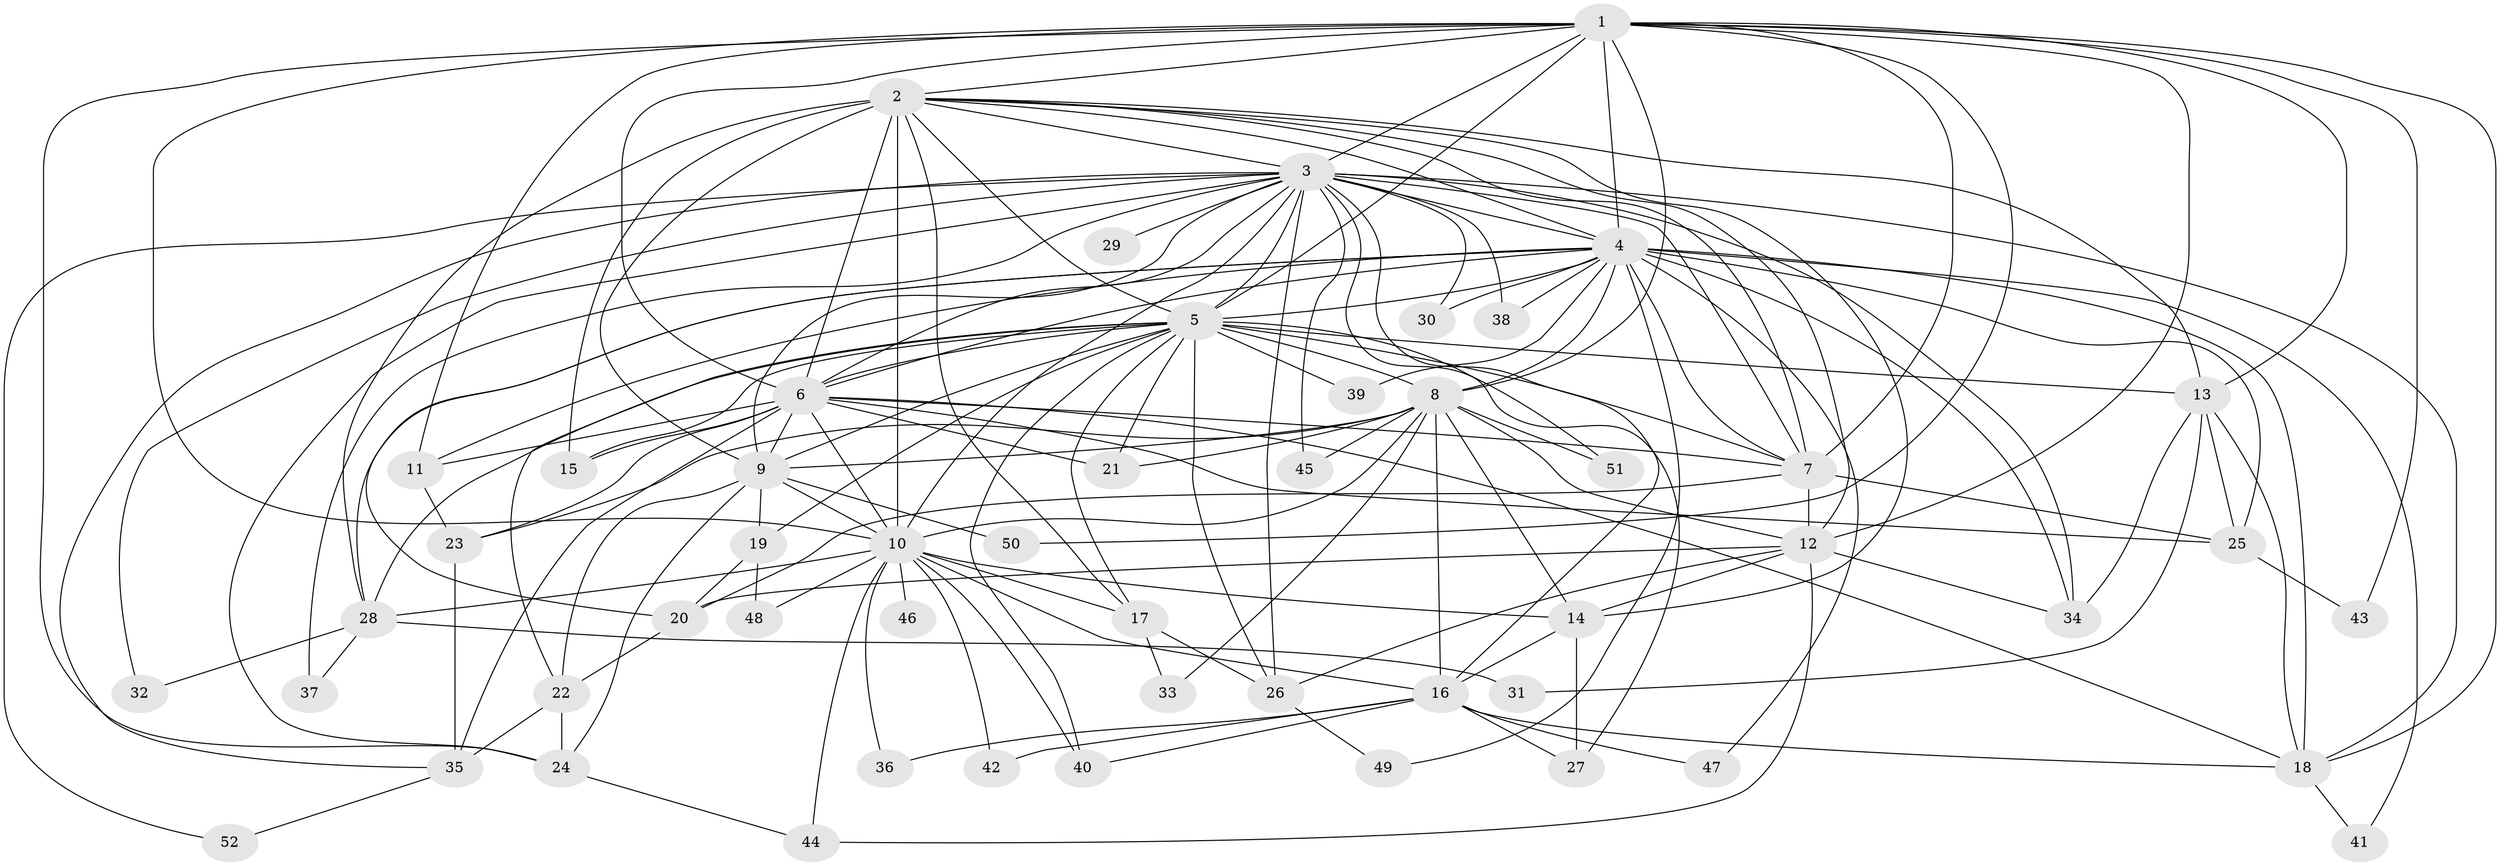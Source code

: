// original degree distribution, {18: 0.015503875968992248, 38: 0.007751937984496124, 16: 0.007751937984496124, 29: 0.007751937984496124, 19: 0.015503875968992248, 26: 0.007751937984496124, 22: 0.015503875968992248, 6: 0.031007751937984496, 8: 0.007751937984496124, 5: 0.046511627906976744, 4: 0.10077519379844961, 2: 0.5581395348837209, 3: 0.16279069767441862, 11: 0.007751937984496124, 7: 0.007751937984496124}
// Generated by graph-tools (version 1.1) at 2025/49/03/04/25 22:49:31]
// undirected, 52 vertices, 151 edges
graph export_dot {
  node [color=gray90,style=filled];
  1;
  2;
  3;
  4;
  5;
  6;
  7;
  8;
  9;
  10;
  11;
  12;
  13;
  14;
  15;
  16;
  17;
  18;
  19;
  20;
  21;
  22;
  23;
  24;
  25;
  26;
  27;
  28;
  29;
  30;
  31;
  32;
  33;
  34;
  35;
  36;
  37;
  38;
  39;
  40;
  41;
  42;
  43;
  44;
  45;
  46;
  47;
  48;
  49;
  50;
  51;
  52;
  1 -- 2 [weight=2.0];
  1 -- 3 [weight=3.0];
  1 -- 4 [weight=5.0];
  1 -- 5 [weight=4.0];
  1 -- 6 [weight=2.0];
  1 -- 7 [weight=3.0];
  1 -- 8 [weight=1.0];
  1 -- 10 [weight=2.0];
  1 -- 11 [weight=1.0];
  1 -- 12 [weight=2.0];
  1 -- 13 [weight=1.0];
  1 -- 18 [weight=1.0];
  1 -- 24 [weight=1.0];
  1 -- 43 [weight=1.0];
  1 -- 50 [weight=1.0];
  2 -- 3 [weight=1.0];
  2 -- 4 [weight=2.0];
  2 -- 5 [weight=3.0];
  2 -- 6 [weight=1.0];
  2 -- 7 [weight=1.0];
  2 -- 9 [weight=1.0];
  2 -- 10 [weight=16.0];
  2 -- 12 [weight=2.0];
  2 -- 13 [weight=2.0];
  2 -- 14 [weight=1.0];
  2 -- 15 [weight=1.0];
  2 -- 17 [weight=2.0];
  2 -- 28 [weight=1.0];
  3 -- 4 [weight=2.0];
  3 -- 5 [weight=2.0];
  3 -- 6 [weight=1.0];
  3 -- 7 [weight=1.0];
  3 -- 9 [weight=1.0];
  3 -- 10 [weight=3.0];
  3 -- 16 [weight=1.0];
  3 -- 18 [weight=1.0];
  3 -- 24 [weight=1.0];
  3 -- 26 [weight=1.0];
  3 -- 29 [weight=1.0];
  3 -- 30 [weight=1.0];
  3 -- 32 [weight=1.0];
  3 -- 34 [weight=1.0];
  3 -- 35 [weight=1.0];
  3 -- 37 [weight=1.0];
  3 -- 38 [weight=1.0];
  3 -- 45 [weight=1.0];
  3 -- 51 [weight=1.0];
  3 -- 52 [weight=1.0];
  4 -- 5 [weight=5.0];
  4 -- 6 [weight=2.0];
  4 -- 7 [weight=2.0];
  4 -- 8 [weight=10.0];
  4 -- 11 [weight=1.0];
  4 -- 18 [weight=1.0];
  4 -- 20 [weight=1.0];
  4 -- 25 [weight=1.0];
  4 -- 28 [weight=1.0];
  4 -- 30 [weight=2.0];
  4 -- 34 [weight=1.0];
  4 -- 38 [weight=1.0];
  4 -- 39 [weight=1.0];
  4 -- 41 [weight=1.0];
  4 -- 47 [weight=1.0];
  4 -- 49 [weight=1.0];
  5 -- 6 [weight=3.0];
  5 -- 7 [weight=2.0];
  5 -- 8 [weight=2.0];
  5 -- 9 [weight=1.0];
  5 -- 13 [weight=1.0];
  5 -- 15 [weight=1.0];
  5 -- 17 [weight=1.0];
  5 -- 19 [weight=1.0];
  5 -- 21 [weight=1.0];
  5 -- 22 [weight=1.0];
  5 -- 26 [weight=1.0];
  5 -- 27 [weight=1.0];
  5 -- 28 [weight=1.0];
  5 -- 39 [weight=1.0];
  5 -- 40 [weight=1.0];
  6 -- 7 [weight=1.0];
  6 -- 9 [weight=1.0];
  6 -- 10 [weight=2.0];
  6 -- 11 [weight=1.0];
  6 -- 15 [weight=1.0];
  6 -- 18 [weight=1.0];
  6 -- 21 [weight=1.0];
  6 -- 23 [weight=2.0];
  6 -- 25 [weight=1.0];
  6 -- 35 [weight=1.0];
  7 -- 12 [weight=10.0];
  7 -- 20 [weight=1.0];
  7 -- 25 [weight=1.0];
  8 -- 9 [weight=1.0];
  8 -- 10 [weight=1.0];
  8 -- 12 [weight=3.0];
  8 -- 14 [weight=1.0];
  8 -- 16 [weight=1.0];
  8 -- 21 [weight=1.0];
  8 -- 23 [weight=1.0];
  8 -- 33 [weight=1.0];
  8 -- 45 [weight=1.0];
  8 -- 51 [weight=1.0];
  9 -- 10 [weight=2.0];
  9 -- 19 [weight=1.0];
  9 -- 22 [weight=1.0];
  9 -- 24 [weight=1.0];
  9 -- 50 [weight=1.0];
  10 -- 14 [weight=1.0];
  10 -- 16 [weight=2.0];
  10 -- 17 [weight=1.0];
  10 -- 28 [weight=2.0];
  10 -- 36 [weight=1.0];
  10 -- 40 [weight=1.0];
  10 -- 42 [weight=1.0];
  10 -- 44 [weight=1.0];
  10 -- 46 [weight=2.0];
  10 -- 48 [weight=1.0];
  11 -- 23 [weight=1.0];
  12 -- 14 [weight=1.0];
  12 -- 20 [weight=1.0];
  12 -- 26 [weight=1.0];
  12 -- 34 [weight=1.0];
  12 -- 44 [weight=1.0];
  13 -- 18 [weight=1.0];
  13 -- 25 [weight=1.0];
  13 -- 31 [weight=1.0];
  13 -- 34 [weight=1.0];
  14 -- 16 [weight=1.0];
  14 -- 27 [weight=2.0];
  16 -- 18 [weight=1.0];
  16 -- 27 [weight=1.0];
  16 -- 36 [weight=1.0];
  16 -- 40 [weight=1.0];
  16 -- 42 [weight=1.0];
  16 -- 47 [weight=1.0];
  17 -- 26 [weight=1.0];
  17 -- 33 [weight=1.0];
  18 -- 41 [weight=1.0];
  19 -- 20 [weight=1.0];
  19 -- 48 [weight=1.0];
  20 -- 22 [weight=1.0];
  22 -- 24 [weight=1.0];
  22 -- 35 [weight=1.0];
  23 -- 35 [weight=1.0];
  24 -- 44 [weight=1.0];
  25 -- 43 [weight=1.0];
  26 -- 49 [weight=1.0];
  28 -- 31 [weight=1.0];
  28 -- 32 [weight=1.0];
  28 -- 37 [weight=1.0];
  35 -- 52 [weight=1.0];
}

